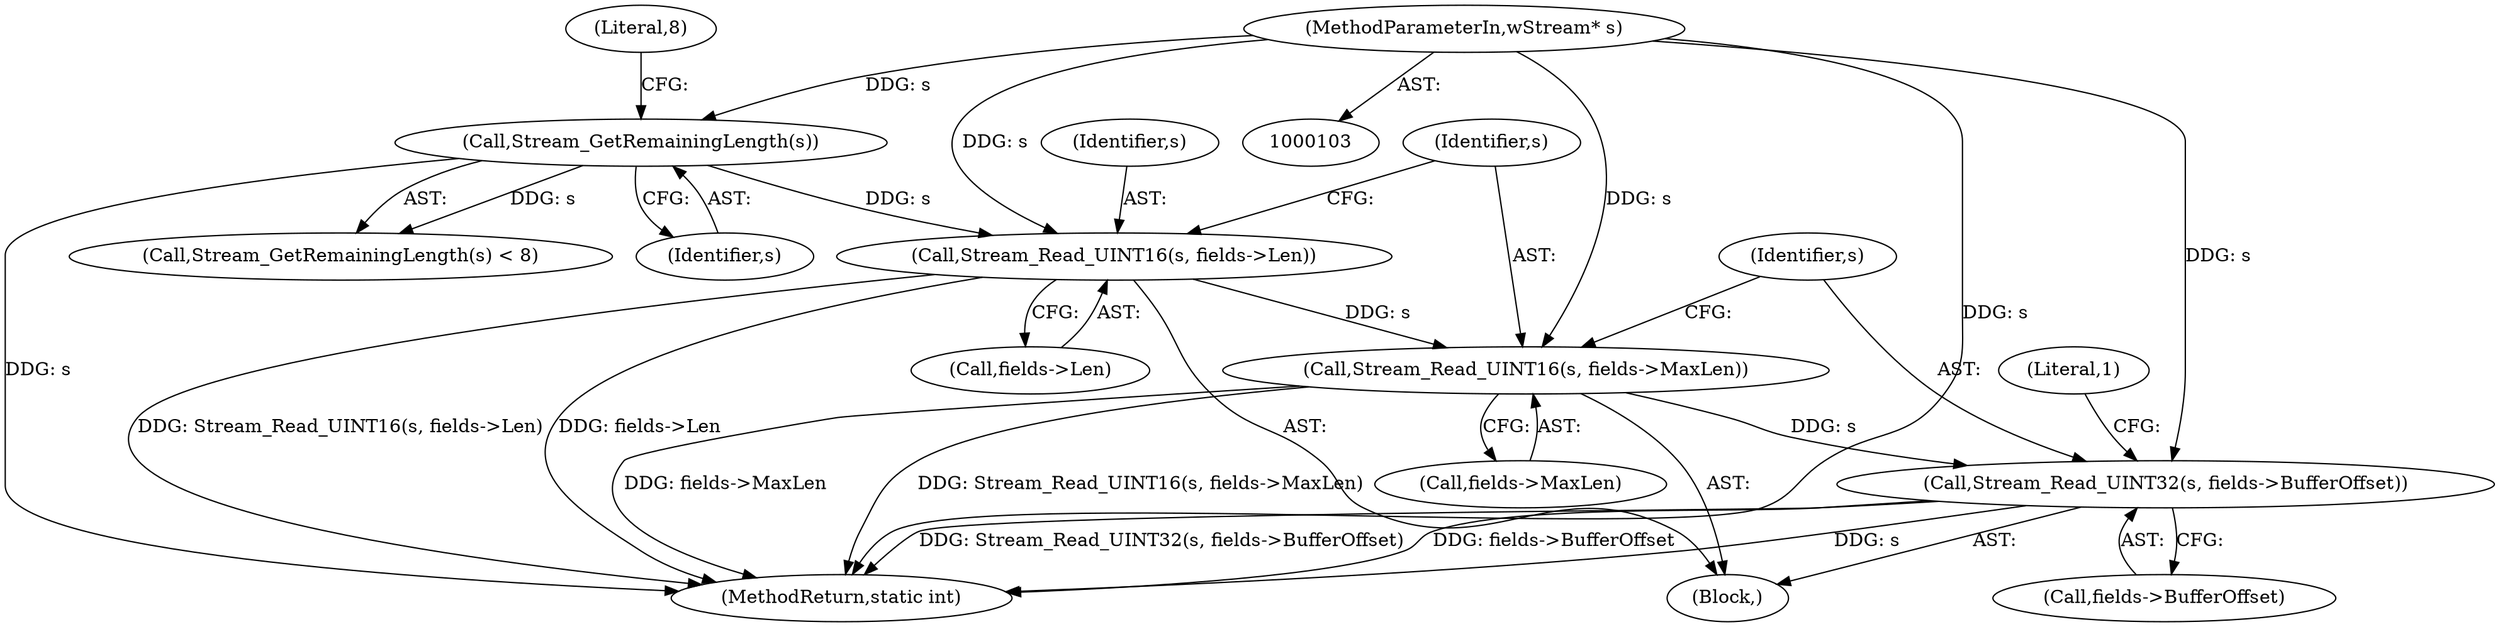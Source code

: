 digraph "0_FreeRDP_2ee663f39dc8dac3d9988e847db19b2d7e3ac8c6_3@pointer" {
"1000125" [label="(Call,Stream_Read_UINT32(s, fields->BufferOffset))"];
"1000120" [label="(Call,Stream_Read_UINT16(s, fields->MaxLen))"];
"1000115" [label="(Call,Stream_Read_UINT16(s, fields->Len))"];
"1000109" [label="(Call,Stream_GetRemainingLength(s))"];
"1000104" [label="(MethodParameterIn,wStream* s)"];
"1000127" [label="(Call,fields->BufferOffset)"];
"1000132" [label="(MethodReturn,static int)"];
"1000104" [label="(MethodParameterIn,wStream* s)"];
"1000122" [label="(Call,fields->MaxLen)"];
"1000117" [label="(Call,fields->Len)"];
"1000115" [label="(Call,Stream_Read_UINT16(s, fields->Len))"];
"1000126" [label="(Identifier,s)"];
"1000121" [label="(Identifier,s)"];
"1000110" [label="(Identifier,s)"];
"1000111" [label="(Literal,8)"];
"1000108" [label="(Call,Stream_GetRemainingLength(s) < 8)"];
"1000125" [label="(Call,Stream_Read_UINT32(s, fields->BufferOffset))"];
"1000109" [label="(Call,Stream_GetRemainingLength(s))"];
"1000116" [label="(Identifier,s)"];
"1000106" [label="(Block,)"];
"1000120" [label="(Call,Stream_Read_UINT16(s, fields->MaxLen))"];
"1000131" [label="(Literal,1)"];
"1000125" -> "1000106"  [label="AST: "];
"1000125" -> "1000127"  [label="CFG: "];
"1000126" -> "1000125"  [label="AST: "];
"1000127" -> "1000125"  [label="AST: "];
"1000131" -> "1000125"  [label="CFG: "];
"1000125" -> "1000132"  [label="DDG: s"];
"1000125" -> "1000132"  [label="DDG: Stream_Read_UINT32(s, fields->BufferOffset)"];
"1000125" -> "1000132"  [label="DDG: fields->BufferOffset"];
"1000120" -> "1000125"  [label="DDG: s"];
"1000104" -> "1000125"  [label="DDG: s"];
"1000120" -> "1000106"  [label="AST: "];
"1000120" -> "1000122"  [label="CFG: "];
"1000121" -> "1000120"  [label="AST: "];
"1000122" -> "1000120"  [label="AST: "];
"1000126" -> "1000120"  [label="CFG: "];
"1000120" -> "1000132"  [label="DDG: fields->MaxLen"];
"1000120" -> "1000132"  [label="DDG: Stream_Read_UINT16(s, fields->MaxLen)"];
"1000115" -> "1000120"  [label="DDG: s"];
"1000104" -> "1000120"  [label="DDG: s"];
"1000115" -> "1000106"  [label="AST: "];
"1000115" -> "1000117"  [label="CFG: "];
"1000116" -> "1000115"  [label="AST: "];
"1000117" -> "1000115"  [label="AST: "];
"1000121" -> "1000115"  [label="CFG: "];
"1000115" -> "1000132"  [label="DDG: fields->Len"];
"1000115" -> "1000132"  [label="DDG: Stream_Read_UINT16(s, fields->Len)"];
"1000109" -> "1000115"  [label="DDG: s"];
"1000104" -> "1000115"  [label="DDG: s"];
"1000109" -> "1000108"  [label="AST: "];
"1000109" -> "1000110"  [label="CFG: "];
"1000110" -> "1000109"  [label="AST: "];
"1000111" -> "1000109"  [label="CFG: "];
"1000109" -> "1000132"  [label="DDG: s"];
"1000109" -> "1000108"  [label="DDG: s"];
"1000104" -> "1000109"  [label="DDG: s"];
"1000104" -> "1000103"  [label="AST: "];
"1000104" -> "1000132"  [label="DDG: s"];
}
